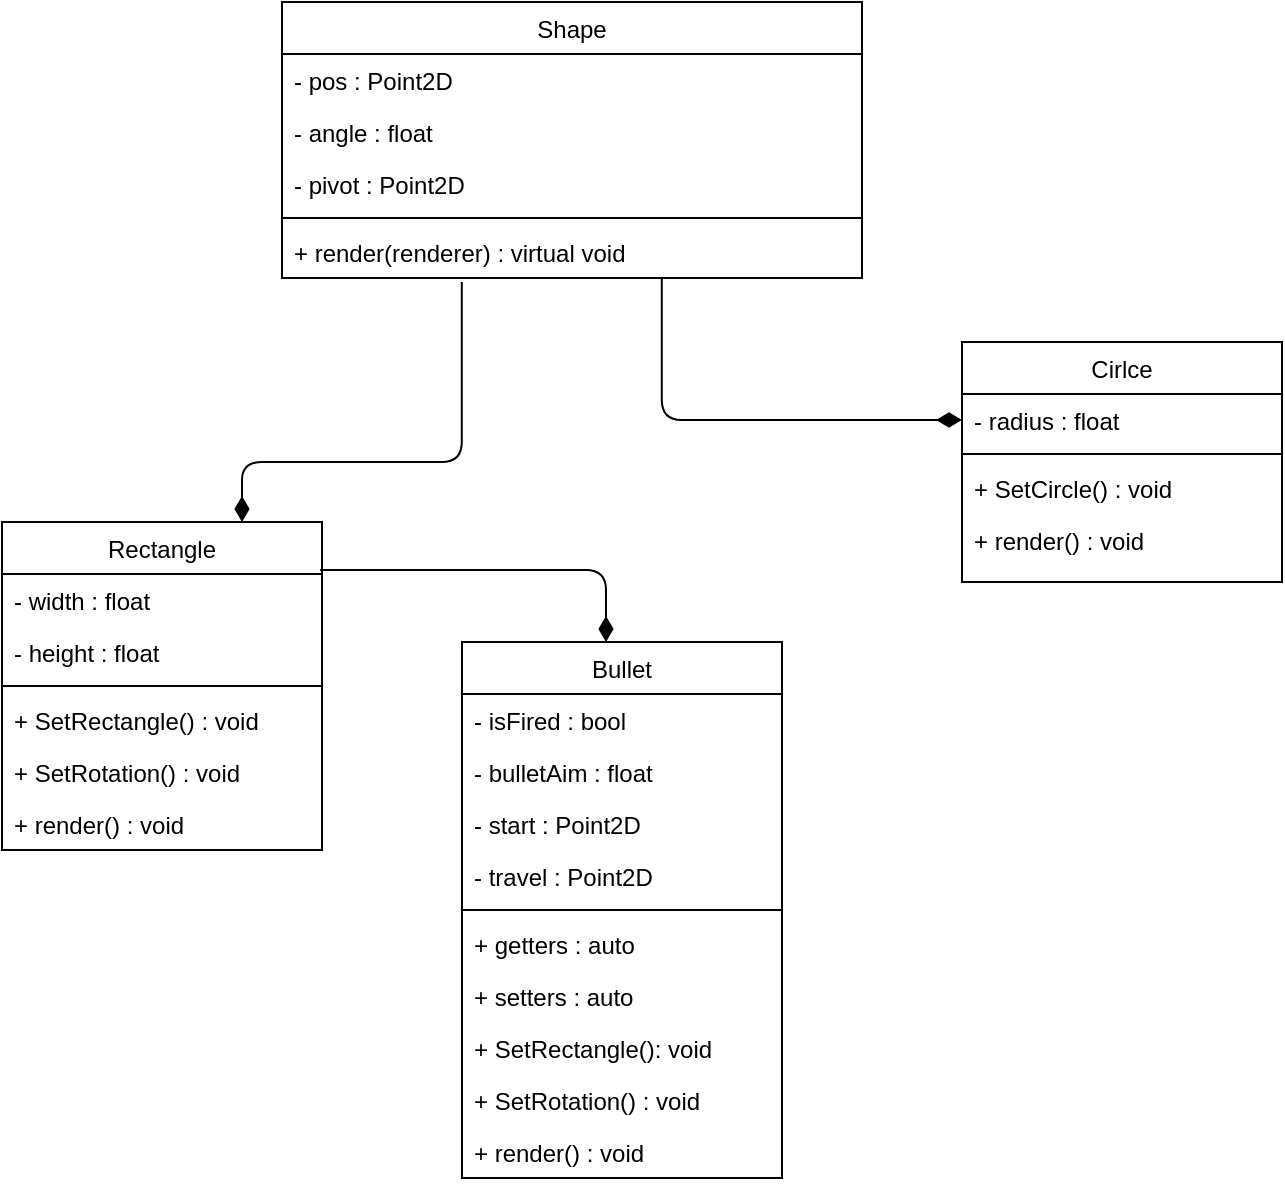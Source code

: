 <mxfile version="12.5.5" type="onedrive"><diagram id="C5RBs43oDa-KdzZeNtuy" name="Page-1"><mxGraphModel dx="786" dy="823" grid="1" gridSize="10" guides="1" tooltips="1" connect="1" arrows="1" fold="1" page="1" pageScale="1" pageWidth="827" pageHeight="1169" math="0" shadow="0"><root><mxCell id="WIyWlLk6GJQsqaUBKTNV-0"/><mxCell id="WIyWlLk6GJQsqaUBKTNV-1" parent="WIyWlLk6GJQsqaUBKTNV-0"/><mxCell id="zkfFHV4jXpPFQw0GAbJ--0" value="Shape" style="swimlane;fontStyle=0;align=center;verticalAlign=top;childLayout=stackLayout;horizontal=1;startSize=26;horizontalStack=0;resizeParent=1;resizeLast=0;collapsible=1;marginBottom=0;rounded=0;shadow=0;strokeWidth=1;" parent="WIyWlLk6GJQsqaUBKTNV-1" vertex="1"><mxGeometry x="220" y="120" width="290" height="138" as="geometry"><mxRectangle x="230" y="140" width="160" height="26" as="alternateBounds"/></mxGeometry></mxCell><mxCell id="zkfFHV4jXpPFQw0GAbJ--1" value="- pos : Point2D " style="text;align=left;verticalAlign=top;spacingLeft=4;spacingRight=4;overflow=hidden;rotatable=0;points=[[0,0.5],[1,0.5]];portConstraint=eastwest;" parent="zkfFHV4jXpPFQw0GAbJ--0" vertex="1"><mxGeometry y="26" width="290" height="26" as="geometry"/></mxCell><mxCell id="zkfFHV4jXpPFQw0GAbJ--2" value="- angle : float" style="text;align=left;verticalAlign=top;spacingLeft=4;spacingRight=4;overflow=hidden;rotatable=0;points=[[0,0.5],[1,0.5]];portConstraint=eastwest;rounded=0;shadow=0;html=0;" parent="zkfFHV4jXpPFQw0GAbJ--0" vertex="1"><mxGeometry y="52" width="290" height="26" as="geometry"/></mxCell><mxCell id="zkfFHV4jXpPFQw0GAbJ--3" value="- pivot : Point2D" style="text;align=left;verticalAlign=top;spacingLeft=4;spacingRight=4;overflow=hidden;rotatable=0;points=[[0,0.5],[1,0.5]];portConstraint=eastwest;rounded=0;shadow=0;html=0;" parent="zkfFHV4jXpPFQw0GAbJ--0" vertex="1"><mxGeometry y="78" width="290" height="26" as="geometry"/></mxCell><mxCell id="zkfFHV4jXpPFQw0GAbJ--4" value="" style="line;html=1;strokeWidth=1;align=left;verticalAlign=middle;spacingTop=-1;spacingLeft=3;spacingRight=3;rotatable=0;labelPosition=right;points=[];portConstraint=eastwest;" parent="zkfFHV4jXpPFQw0GAbJ--0" vertex="1"><mxGeometry y="104" width="290" height="8" as="geometry"/></mxCell><mxCell id="zkfFHV4jXpPFQw0GAbJ--5" value="+ render(renderer) : virtual void" style="text;align=left;verticalAlign=top;spacingLeft=4;spacingRight=4;overflow=hidden;rotatable=0;points=[[0,0.5],[1,0.5]];portConstraint=eastwest;" parent="zkfFHV4jXpPFQw0GAbJ--0" vertex="1"><mxGeometry y="112" width="290" height="26" as="geometry"/></mxCell><mxCell id="zkfFHV4jXpPFQw0GAbJ--17" value="Rectangle" style="swimlane;fontStyle=0;align=center;verticalAlign=top;childLayout=stackLayout;horizontal=1;startSize=26;horizontalStack=0;resizeParent=1;resizeLast=0;collapsible=1;marginBottom=0;rounded=0;shadow=0;strokeWidth=1;" parent="WIyWlLk6GJQsqaUBKTNV-1" vertex="1"><mxGeometry x="80" y="380" width="160" height="164" as="geometry"><mxRectangle x="550" y="140" width="160" height="26" as="alternateBounds"/></mxGeometry></mxCell><mxCell id="zkfFHV4jXpPFQw0GAbJ--18" value="- width : float" style="text;align=left;verticalAlign=top;spacingLeft=4;spacingRight=4;overflow=hidden;rotatable=0;points=[[0,0.5],[1,0.5]];portConstraint=eastwest;" parent="zkfFHV4jXpPFQw0GAbJ--17" vertex="1"><mxGeometry y="26" width="160" height="26" as="geometry"/></mxCell><mxCell id="zkfFHV4jXpPFQw0GAbJ--19" value="- height : float" style="text;align=left;verticalAlign=top;spacingLeft=4;spacingRight=4;overflow=hidden;rotatable=0;points=[[0,0.5],[1,0.5]];portConstraint=eastwest;rounded=0;shadow=0;html=0;" parent="zkfFHV4jXpPFQw0GAbJ--17" vertex="1"><mxGeometry y="52" width="160" height="26" as="geometry"/></mxCell><mxCell id="zkfFHV4jXpPFQw0GAbJ--23" value="" style="line;html=1;strokeWidth=1;align=left;verticalAlign=middle;spacingTop=-1;spacingLeft=3;spacingRight=3;rotatable=0;labelPosition=right;points=[];portConstraint=eastwest;" parent="zkfFHV4jXpPFQw0GAbJ--17" vertex="1"><mxGeometry y="78" width="160" height="8" as="geometry"/></mxCell><mxCell id="zkfFHV4jXpPFQw0GAbJ--24" value="+ SetRectangle() : void" style="text;align=left;verticalAlign=top;spacingLeft=4;spacingRight=4;overflow=hidden;rotatable=0;points=[[0,0.5],[1,0.5]];portConstraint=eastwest;" parent="zkfFHV4jXpPFQw0GAbJ--17" vertex="1"><mxGeometry y="86" width="160" height="26" as="geometry"/></mxCell><mxCell id="zkfFHV4jXpPFQw0GAbJ--25" value="+ SetRotation() : void" style="text;align=left;verticalAlign=top;spacingLeft=4;spacingRight=4;overflow=hidden;rotatable=0;points=[[0,0.5],[1,0.5]];portConstraint=eastwest;" parent="zkfFHV4jXpPFQw0GAbJ--17" vertex="1"><mxGeometry y="112" width="160" height="26" as="geometry"/></mxCell><mxCell id="OFD59fWu5e3RwFsxsG7A-11" value="+ render() : void" style="text;align=left;verticalAlign=top;spacingLeft=4;spacingRight=4;overflow=hidden;rotatable=0;points=[[0,0.5],[1,0.5]];portConstraint=eastwest;" parent="zkfFHV4jXpPFQw0GAbJ--17" vertex="1"><mxGeometry y="138" width="160" height="26" as="geometry"/></mxCell><mxCell id="OFD59fWu5e3RwFsxsG7A-0" value="Cirlce" style="swimlane;fontStyle=0;align=center;verticalAlign=top;childLayout=stackLayout;horizontal=1;startSize=26;horizontalStack=0;resizeParent=1;resizeLast=0;collapsible=1;marginBottom=0;rounded=0;shadow=0;strokeWidth=1;" parent="WIyWlLk6GJQsqaUBKTNV-1" vertex="1"><mxGeometry x="560" y="290" width="160" height="120" as="geometry"><mxRectangle x="550" y="140" width="160" height="26" as="alternateBounds"/></mxGeometry></mxCell><mxCell id="OFD59fWu5e3RwFsxsG7A-1" value="- radius : float" style="text;align=left;verticalAlign=top;spacingLeft=4;spacingRight=4;overflow=hidden;rotatable=0;points=[[0,0.5],[1,0.5]];portConstraint=eastwest;" parent="OFD59fWu5e3RwFsxsG7A-0" vertex="1"><mxGeometry y="26" width="160" height="26" as="geometry"/></mxCell><mxCell id="OFD59fWu5e3RwFsxsG7A-6" value="" style="line;html=1;strokeWidth=1;align=left;verticalAlign=middle;spacingTop=-1;spacingLeft=3;spacingRight=3;rotatable=0;labelPosition=right;points=[];portConstraint=eastwest;" parent="OFD59fWu5e3RwFsxsG7A-0" vertex="1"><mxGeometry y="52" width="160" height="8" as="geometry"/></mxCell><mxCell id="OFD59fWu5e3RwFsxsG7A-7" value="+ SetCircle() : void" style="text;align=left;verticalAlign=top;spacingLeft=4;spacingRight=4;overflow=hidden;rotatable=0;points=[[0,0.5],[1,0.5]];portConstraint=eastwest;" parent="OFD59fWu5e3RwFsxsG7A-0" vertex="1"><mxGeometry y="60" width="160" height="26" as="geometry"/></mxCell><mxCell id="OFD59fWu5e3RwFsxsG7A-8" value="+ render() : void" style="text;align=left;verticalAlign=top;spacingLeft=4;spacingRight=4;overflow=hidden;rotatable=0;points=[[0,0.5],[1,0.5]];portConstraint=eastwest;" parent="OFD59fWu5e3RwFsxsG7A-0" vertex="1"><mxGeometry y="86" width="160" height="26" as="geometry"/></mxCell><mxCell id="OFD59fWu5e3RwFsxsG7A-12" value="Bullet" style="swimlane;fontStyle=0;align=center;verticalAlign=top;childLayout=stackLayout;horizontal=1;startSize=26;horizontalStack=0;resizeParent=1;resizeLast=0;collapsible=1;marginBottom=0;rounded=0;shadow=0;strokeWidth=1;" parent="WIyWlLk6GJQsqaUBKTNV-1" vertex="1"><mxGeometry x="310" y="440" width="160" height="268" as="geometry"><mxRectangle x="550" y="140" width="160" height="26" as="alternateBounds"/></mxGeometry></mxCell><mxCell id="OFD59fWu5e3RwFsxsG7A-13" value="- isFired : bool" style="text;align=left;verticalAlign=top;spacingLeft=4;spacingRight=4;overflow=hidden;rotatable=0;points=[[0,0.5],[1,0.5]];portConstraint=eastwest;" parent="OFD59fWu5e3RwFsxsG7A-12" vertex="1"><mxGeometry y="26" width="160" height="26" as="geometry"/></mxCell><mxCell id="OFD59fWu5e3RwFsxsG7A-22" value="- bulletAim : float" style="text;align=left;verticalAlign=top;spacingLeft=4;spacingRight=4;overflow=hidden;rotatable=0;points=[[0,0.5],[1,0.5]];portConstraint=eastwest;" parent="OFD59fWu5e3RwFsxsG7A-12" vertex="1"><mxGeometry y="52" width="160" height="26" as="geometry"/></mxCell><mxCell id="OFD59fWu5e3RwFsxsG7A-21" value="- start : Point2D" style="text;align=left;verticalAlign=top;spacingLeft=4;spacingRight=4;overflow=hidden;rotatable=0;points=[[0,0.5],[1,0.5]];portConstraint=eastwest;" parent="OFD59fWu5e3RwFsxsG7A-12" vertex="1"><mxGeometry y="78" width="160" height="26" as="geometry"/></mxCell><mxCell id="OFD59fWu5e3RwFsxsG7A-14" value="- travel : Point2D" style="text;align=left;verticalAlign=top;spacingLeft=4;spacingRight=4;overflow=hidden;rotatable=0;points=[[0,0.5],[1,0.5]];portConstraint=eastwest;rounded=0;shadow=0;html=0;" parent="OFD59fWu5e3RwFsxsG7A-12" vertex="1"><mxGeometry y="104" width="160" height="26" as="geometry"/></mxCell><mxCell id="OFD59fWu5e3RwFsxsG7A-15" value="" style="line;html=1;strokeWidth=1;align=left;verticalAlign=middle;spacingTop=-1;spacingLeft=3;spacingRight=3;rotatable=0;labelPosition=right;points=[];portConstraint=eastwest;" parent="OFD59fWu5e3RwFsxsG7A-12" vertex="1"><mxGeometry y="130" width="160" height="8" as="geometry"/></mxCell><mxCell id="OFD59fWu5e3RwFsxsG7A-24" value="+ getters : auto" style="text;align=left;verticalAlign=top;spacingLeft=4;spacingRight=4;overflow=hidden;rotatable=0;points=[[0,0.5],[1,0.5]];portConstraint=eastwest;" parent="OFD59fWu5e3RwFsxsG7A-12" vertex="1"><mxGeometry y="138" width="160" height="26" as="geometry"/></mxCell><mxCell id="OFD59fWu5e3RwFsxsG7A-23" value="+ setters : auto" style="text;align=left;verticalAlign=top;spacingLeft=4;spacingRight=4;overflow=hidden;rotatable=0;points=[[0,0.5],[1,0.5]];portConstraint=eastwest;" parent="OFD59fWu5e3RwFsxsG7A-12" vertex="1"><mxGeometry y="164" width="160" height="26" as="geometry"/></mxCell><mxCell id="OFD59fWu5e3RwFsxsG7A-16" value="+ SetRectangle(): void" style="text;align=left;verticalAlign=top;spacingLeft=4;spacingRight=4;overflow=hidden;rotatable=0;points=[[0,0.5],[1,0.5]];portConstraint=eastwest;" parent="OFD59fWu5e3RwFsxsG7A-12" vertex="1"><mxGeometry y="190" width="160" height="26" as="geometry"/></mxCell><mxCell id="OFD59fWu5e3RwFsxsG7A-17" value="+ SetRotation() : void" style="text;align=left;verticalAlign=top;spacingLeft=4;spacingRight=4;overflow=hidden;rotatable=0;points=[[0,0.5],[1,0.5]];portConstraint=eastwest;" parent="OFD59fWu5e3RwFsxsG7A-12" vertex="1"><mxGeometry y="216" width="160" height="26" as="geometry"/></mxCell><mxCell id="OFD59fWu5e3RwFsxsG7A-18" value="+ render() : void" style="text;align=left;verticalAlign=top;spacingLeft=4;spacingRight=4;overflow=hidden;rotatable=0;points=[[0,0.5],[1,0.5]];portConstraint=eastwest;" parent="OFD59fWu5e3RwFsxsG7A-12" vertex="1"><mxGeometry y="242" width="160" height="26" as="geometry"/></mxCell><mxCell id="OFD59fWu5e3RwFsxsG7A-20" value="" style="html=1;endArrow=diamondThin;endFill=1;edgeStyle=elbowEdgeStyle;elbow=vertical;endSize=10;exitX=0.994;exitY=-0.077;exitDx=0;exitDy=0;exitPerimeter=0;" parent="WIyWlLk6GJQsqaUBKTNV-1" source="zkfFHV4jXpPFQw0GAbJ--18" edge="1"><mxGeometry width="160" relative="1" as="geometry"><mxPoint x="250" y="360" as="sourcePoint"/><mxPoint x="382" y="440" as="targetPoint"/><Array as="points"><mxPoint x="310" y="404"/></Array></mxGeometry></mxCell><mxCell id="OFD59fWu5e3RwFsxsG7A-26" value="" style="html=1;endArrow=diamondThin;endFill=1;edgeStyle=elbowEdgeStyle;elbow=vertical;endSize=10;exitX=0.31;exitY=1.077;exitDx=0;exitDy=0;exitPerimeter=0;entryX=0.75;entryY=0;entryDx=0;entryDy=0;" parent="WIyWlLk6GJQsqaUBKTNV-1" source="zkfFHV4jXpPFQw0GAbJ--5" target="zkfFHV4jXpPFQw0GAbJ--17" edge="1"><mxGeometry width="160" relative="1" as="geometry"><mxPoint x="260.0" y="349.998" as="sourcePoint"/><mxPoint x="188" y="378" as="targetPoint"/><Array as="points"><mxPoint x="330.96" y="350"/></Array></mxGeometry></mxCell><mxCell id="OFD59fWu5e3RwFsxsG7A-27" value="" style="html=1;endArrow=diamondThin;endFill=1;edgeStyle=elbowEdgeStyle;elbow=vertical;endSize=10;exitX=0.31;exitY=1.077;exitDx=0;exitDy=0;exitPerimeter=0;entryX=0;entryY=0.5;entryDx=0;entryDy=0;" parent="WIyWlLk6GJQsqaUBKTNV-1" target="OFD59fWu5e3RwFsxsG7A-1" edge="1"><mxGeometry width="160" relative="1" as="geometry"><mxPoint x="409.9" y="258.002" as="sourcePoint"/><mxPoint x="300" y="378" as="targetPoint"/><Array as="points"><mxPoint x="480" y="329"/></Array></mxGeometry></mxCell></root></mxGraphModel></diagram></mxfile>
